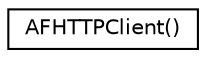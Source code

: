 digraph "Graphical Class Hierarchy"
{
  edge [fontname="Helvetica",fontsize="10",labelfontname="Helvetica",labelfontsize="10"];
  node [fontname="Helvetica",fontsize="10",shape=record];
  rankdir="LR";
  Node1 [label="AFHTTPClient()",height=0.2,width=0.4,color="black", fillcolor="white", style="filled",URL="$category_a_f_h_t_t_p_client_07_08.html"];
}
